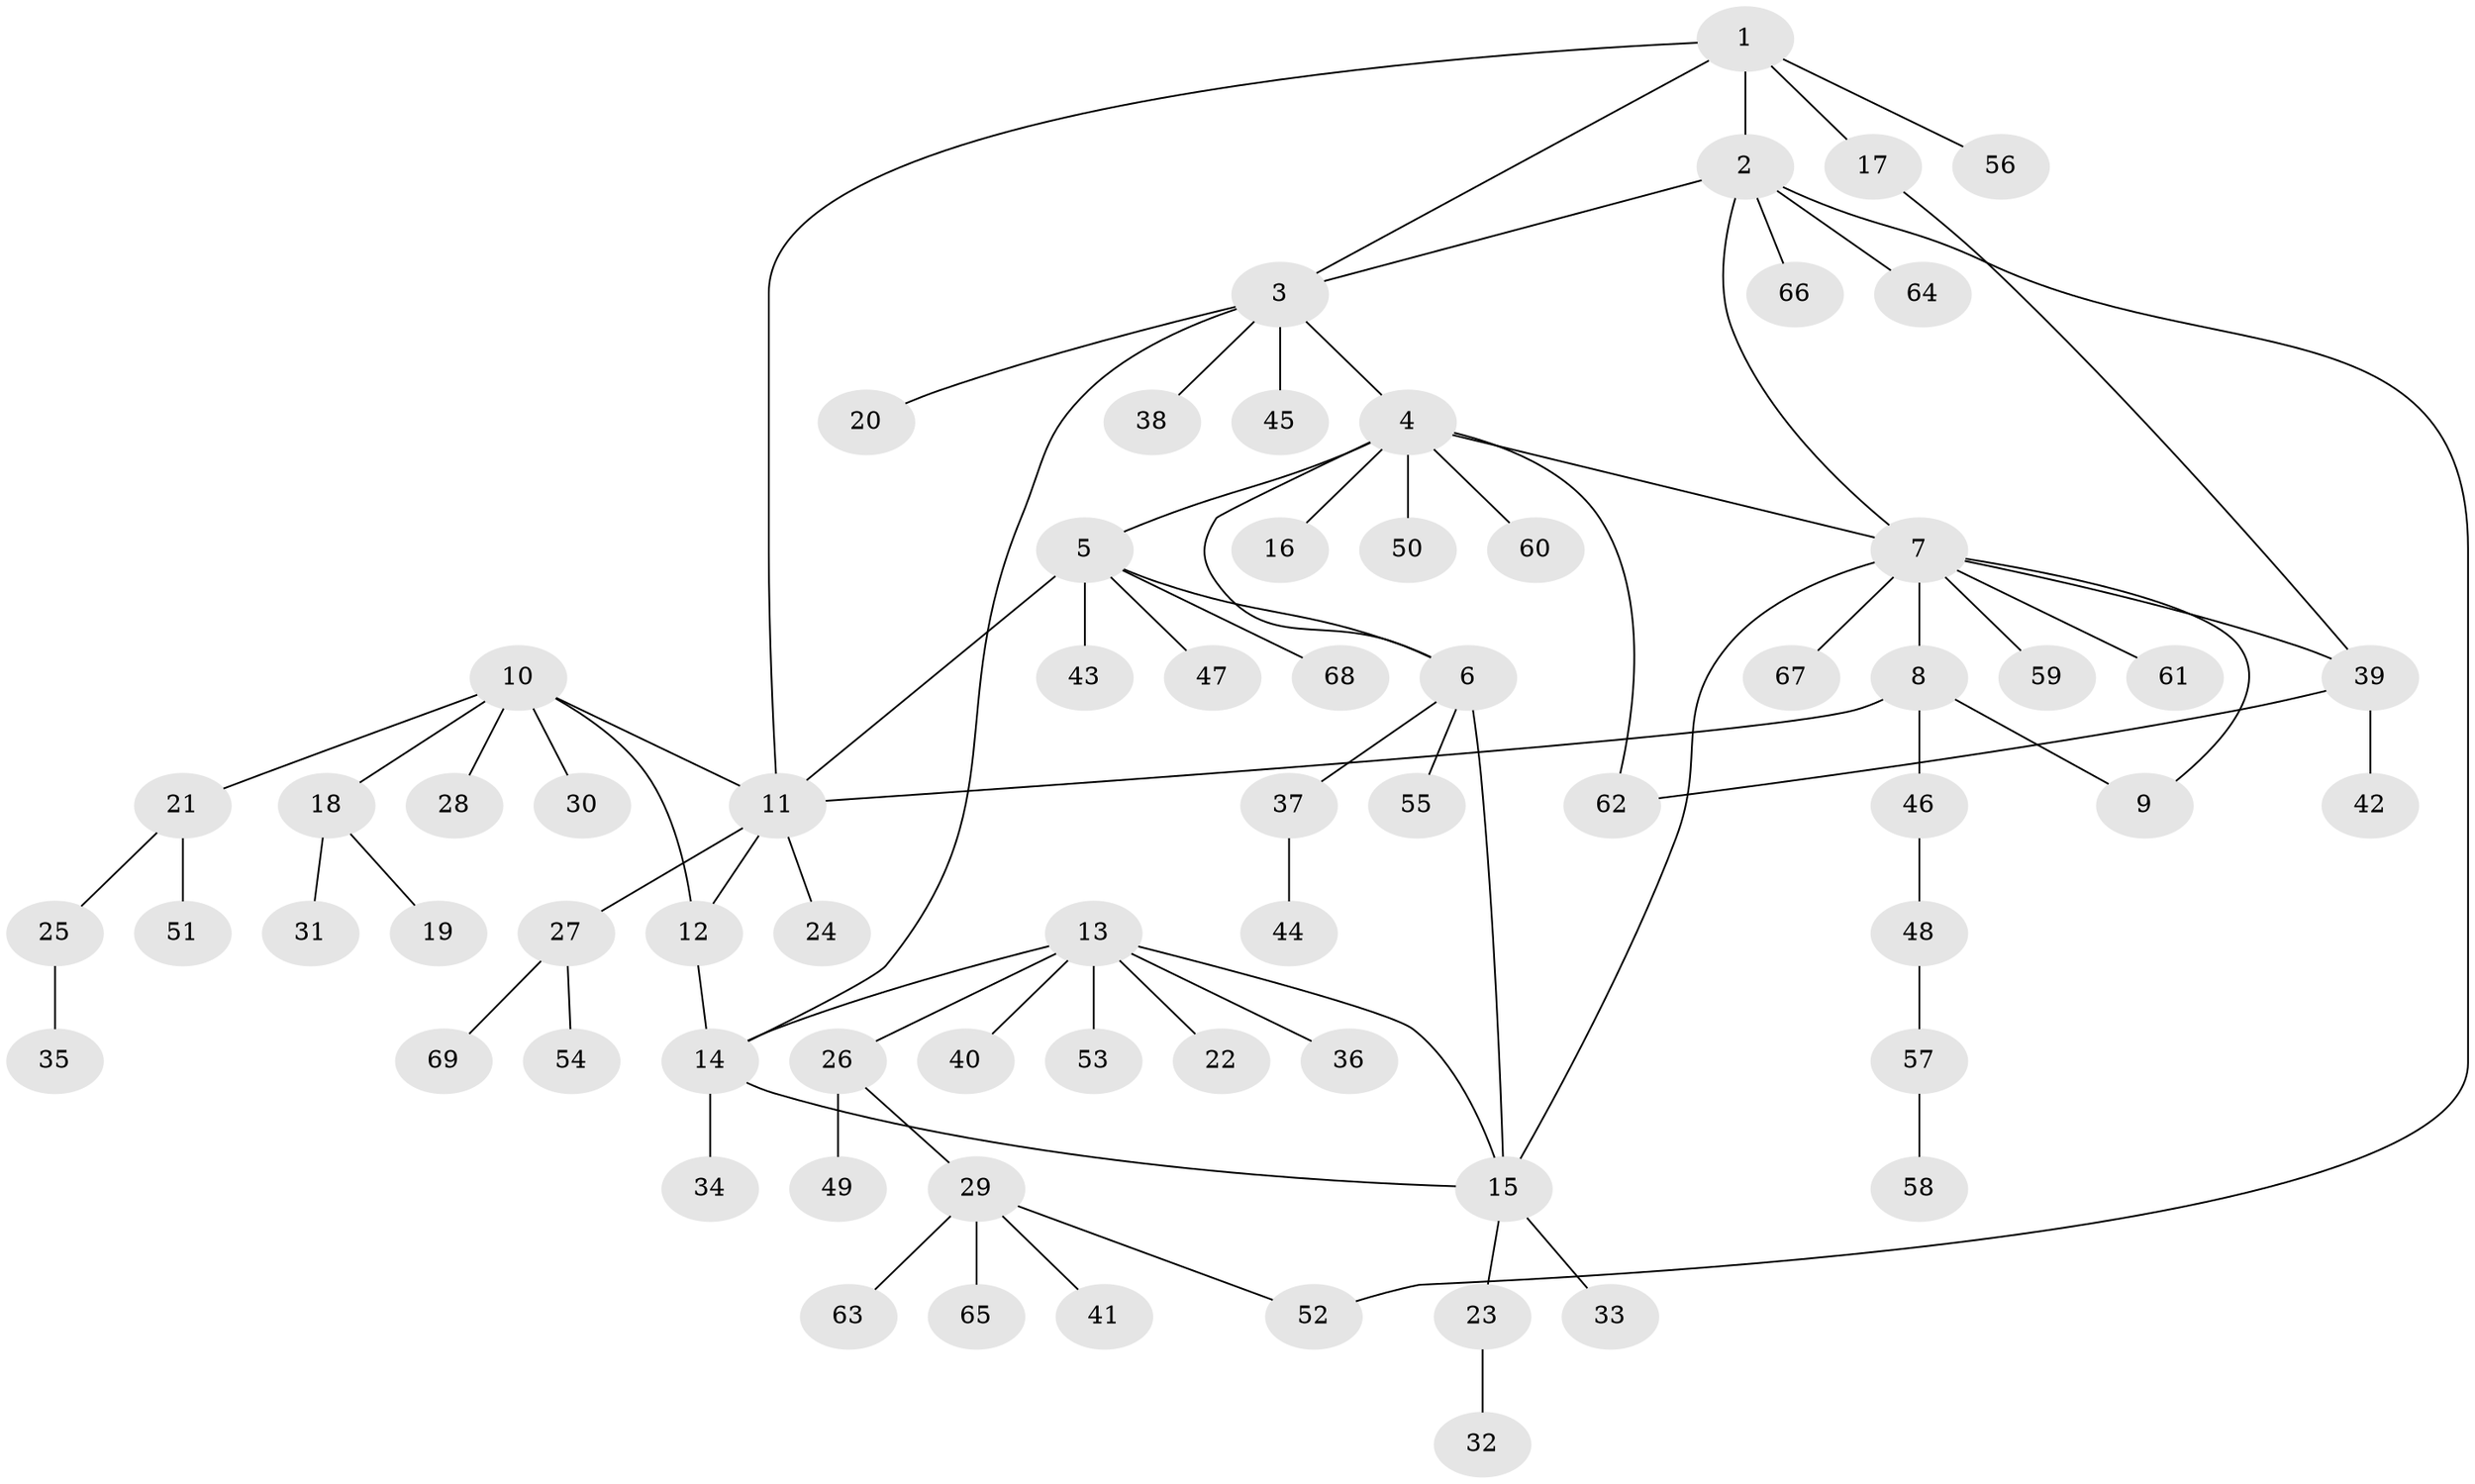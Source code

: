 // coarse degree distribution, {6: 0.07407407407407407, 1: 0.7407407407407407, 4: 0.037037037037037035, 2: 0.07407407407407407, 11: 0.037037037037037035, 9: 0.037037037037037035}
// Generated by graph-tools (version 1.1) at 2025/58/03/04/25 21:58:18]
// undirected, 69 vertices, 82 edges
graph export_dot {
graph [start="1"]
  node [color=gray90,style=filled];
  1;
  2;
  3;
  4;
  5;
  6;
  7;
  8;
  9;
  10;
  11;
  12;
  13;
  14;
  15;
  16;
  17;
  18;
  19;
  20;
  21;
  22;
  23;
  24;
  25;
  26;
  27;
  28;
  29;
  30;
  31;
  32;
  33;
  34;
  35;
  36;
  37;
  38;
  39;
  40;
  41;
  42;
  43;
  44;
  45;
  46;
  47;
  48;
  49;
  50;
  51;
  52;
  53;
  54;
  55;
  56;
  57;
  58;
  59;
  60;
  61;
  62;
  63;
  64;
  65;
  66;
  67;
  68;
  69;
  1 -- 2;
  1 -- 3;
  1 -- 11;
  1 -- 17;
  1 -- 56;
  2 -- 3;
  2 -- 7;
  2 -- 52;
  2 -- 64;
  2 -- 66;
  3 -- 4;
  3 -- 14;
  3 -- 20;
  3 -- 38;
  3 -- 45;
  4 -- 5;
  4 -- 6;
  4 -- 7;
  4 -- 16;
  4 -- 50;
  4 -- 60;
  4 -- 62;
  5 -- 6;
  5 -- 11;
  5 -- 43;
  5 -- 47;
  5 -- 68;
  6 -- 15;
  6 -- 37;
  6 -- 55;
  7 -- 8;
  7 -- 9;
  7 -- 15;
  7 -- 39;
  7 -- 59;
  7 -- 61;
  7 -- 67;
  8 -- 9;
  8 -- 11;
  8 -- 46;
  10 -- 11;
  10 -- 12;
  10 -- 18;
  10 -- 21;
  10 -- 28;
  10 -- 30;
  11 -- 12;
  11 -- 24;
  11 -- 27;
  12 -- 14;
  13 -- 14;
  13 -- 15;
  13 -- 22;
  13 -- 26;
  13 -- 36;
  13 -- 40;
  13 -- 53;
  14 -- 15;
  14 -- 34;
  15 -- 23;
  15 -- 33;
  17 -- 39;
  18 -- 19;
  18 -- 31;
  21 -- 25;
  21 -- 51;
  23 -- 32;
  25 -- 35;
  26 -- 29;
  26 -- 49;
  27 -- 54;
  27 -- 69;
  29 -- 41;
  29 -- 52;
  29 -- 63;
  29 -- 65;
  37 -- 44;
  39 -- 42;
  39 -- 62;
  46 -- 48;
  48 -- 57;
  57 -- 58;
}
